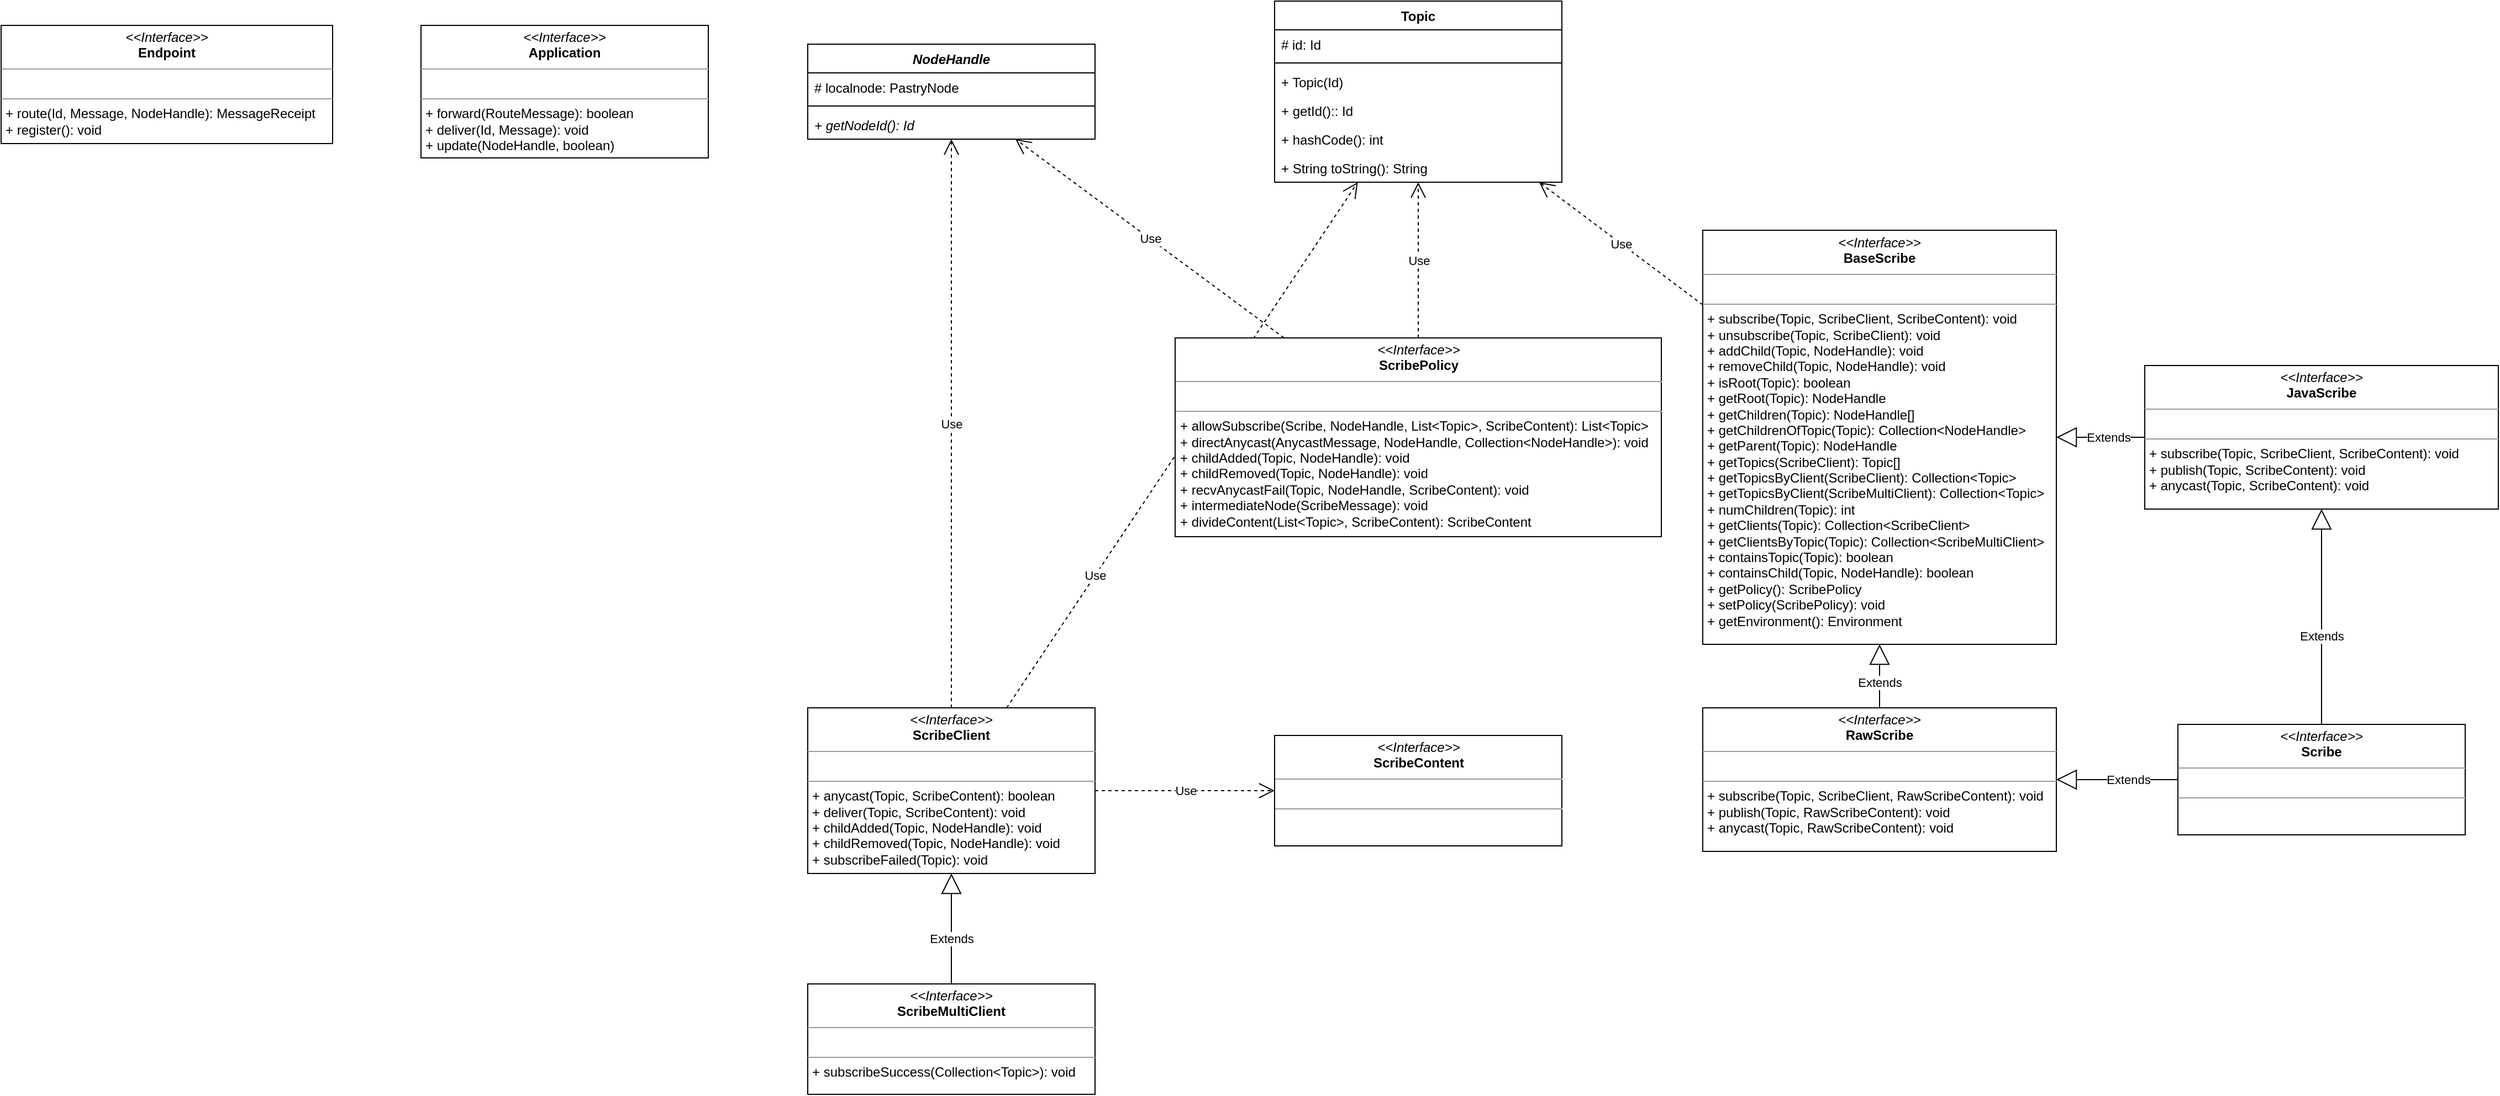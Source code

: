 <mxfile version="21.2.4" type="github">
  <diagram name="Page-1" id="PV-v512FcYgKe9rmVvOx">
    <mxGraphModel dx="2670" dy="819" grid="1" gridSize="10" guides="1" tooltips="1" connect="1" arrows="1" fold="1" page="1" pageScale="1" pageWidth="827" pageHeight="1169" math="0" shadow="0">
      <root>
        <mxCell id="0" />
        <mxCell id="1" parent="0" />
        <mxCell id="hgs2_hbNB6EHdo05LwJM-9" value="Use" style="endArrow=open;endSize=12;dashed=1;html=1;rounded=0;" edge="1" parent="1" source="31Kd5paVXIL3qbrK54Rh-2" target="31Kd5paVXIL3qbrK54Rh-10">
          <mxGeometry x="-0.496" width="160" relative="1" as="geometry">
            <mxPoint x="320" y="1290" as="sourcePoint" />
            <mxPoint x="320" y="993" as="targetPoint" />
            <mxPoint as="offset" />
          </mxGeometry>
        </mxCell>
        <mxCell id="31Kd5paVXIL3qbrK54Rh-1" value="&lt;p style=&quot;margin:0px;margin-top:4px;text-align:center;&quot;&gt;&lt;i&gt;&amp;lt;&amp;lt;Interface&amp;gt;&amp;gt;&lt;/i&gt;&lt;br&gt;&lt;b&gt;Application&lt;/b&gt;&lt;br&gt;&lt;/p&gt;&lt;hr size=&quot;1&quot;&gt;&lt;p style=&quot;margin:0px;margin-left:4px;&quot;&gt;&lt;br&gt;&lt;/p&gt;&lt;hr size=&quot;1&quot;&gt;&lt;p style=&quot;margin:0px;margin-left:4px;&quot;&gt;+ forward(RouteMessage): boolean&lt;br&gt;&lt;/p&gt;&lt;p style=&quot;margin:0px;margin-left:4px;&quot;&gt;+ deliver(Id, Message)&lt;span style=&quot;background-color: initial;&quot;&gt;: void&lt;/span&gt;&lt;/p&gt;&lt;p style=&quot;margin:0px;margin-left:4px;&quot;&gt;&lt;span style=&quot;background-color: initial;&quot;&gt;+ update(NodeHandle, boolean)&lt;/span&gt;&lt;/p&gt;" style="verticalAlign=top;align=left;overflow=fill;fontSize=12;fontFamily=Helvetica;html=1;rounded=0;shadow=0;comic=0;labelBackgroundColor=none;strokeWidth=1" parent="1" vertex="1">
          <mxGeometry x="-340" y="672" width="260" height="120" as="geometry" />
        </mxCell>
        <mxCell id="31Kd5paVXIL3qbrK54Rh-2" value="&lt;p style=&quot;margin:0px;margin-top:4px;text-align:center;&quot;&gt;&lt;i&gt;&amp;lt;&amp;lt;Interface&amp;gt;&amp;gt;&lt;/i&gt;&lt;br&gt;&lt;b&gt;ScribeClient&lt;/b&gt;&lt;br&gt;&lt;/p&gt;&lt;hr size=&quot;1&quot;&gt;&lt;p style=&quot;margin:0px;margin-left:4px;&quot;&gt;&lt;br&gt;&lt;/p&gt;&lt;hr size=&quot;1&quot;&gt;&lt;p style=&quot;margin:0px;margin-left:4px;&quot;&gt;+ anycast(Topic, ScribeContent): boolean&lt;br&gt;&lt;/p&gt;&lt;p style=&quot;margin:0px;margin-left:4px;&quot;&gt;+ deliver(Topic, ScribeContent)&lt;span style=&quot;background-color: initial;&quot;&gt;: void&lt;/span&gt;&lt;/p&gt;&lt;p style=&quot;margin:0px;margin-left:4px;&quot;&gt;&lt;span style=&quot;background-color: initial;&quot;&gt;+ childAdded(Topic, NodeHandle): void&lt;/span&gt;&lt;/p&gt;&lt;p style=&quot;margin:0px;margin-left:4px;&quot;&gt;&lt;span style=&quot;background-color: initial;&quot;&gt;+ childRemoved(Topic, NodeHandle): void&lt;/span&gt;&lt;/p&gt;&lt;p style=&quot;margin:0px;margin-left:4px;&quot;&gt;&lt;span style=&quot;background-color: initial;&quot;&gt;+ subscribeFailed(Topic): void&lt;/span&gt;&lt;/p&gt;" style="verticalAlign=top;align=left;overflow=fill;fontSize=12;fontFamily=Helvetica;html=1;rounded=0;shadow=0;comic=0;labelBackgroundColor=none;strokeWidth=1" parent="1" vertex="1">
          <mxGeometry x="10" y="1290" width="260" height="150" as="geometry" />
        </mxCell>
        <mxCell id="31Kd5paVXIL3qbrK54Rh-3" value="NodeHandle" style="swimlane;fontStyle=3;align=center;verticalAlign=top;childLayout=stackLayout;horizontal=1;startSize=26;horizontalStack=0;resizeParent=1;resizeParentMax=0;resizeLast=0;collapsible=1;marginBottom=0;" parent="1" vertex="1">
          <mxGeometry x="10" y="689" width="260" height="86" as="geometry" />
        </mxCell>
        <mxCell id="31Kd5paVXIL3qbrK54Rh-4" value="# localnode: PastryNode" style="text;strokeColor=none;fillColor=none;align=left;verticalAlign=top;spacingLeft=4;spacingRight=4;overflow=hidden;rotatable=0;points=[[0,0.5],[1,0.5]];portConstraint=eastwest;" parent="31Kd5paVXIL3qbrK54Rh-3" vertex="1">
          <mxGeometry y="26" width="260" height="26" as="geometry" />
        </mxCell>
        <mxCell id="31Kd5paVXIL3qbrK54Rh-5" value="" style="line;strokeWidth=1;fillColor=none;align=left;verticalAlign=middle;spacingTop=-1;spacingLeft=3;spacingRight=3;rotatable=0;labelPosition=right;points=[];portConstraint=eastwest;strokeColor=inherit;" parent="31Kd5paVXIL3qbrK54Rh-3" vertex="1">
          <mxGeometry y="52" width="260" height="8" as="geometry" />
        </mxCell>
        <mxCell id="31Kd5paVXIL3qbrK54Rh-6" value="+ getNodeId(): Id" style="text;strokeColor=none;fillColor=none;align=left;verticalAlign=top;spacingLeft=4;spacingRight=4;overflow=hidden;rotatable=0;points=[[0,0.5],[1,0.5]];portConstraint=eastwest;fontStyle=2" parent="31Kd5paVXIL3qbrK54Rh-3" vertex="1">
          <mxGeometry y="60" width="260" height="26" as="geometry" />
        </mxCell>
        <mxCell id="31Kd5paVXIL3qbrK54Rh-7" value="&lt;p style=&quot;margin:0px;margin-top:4px;text-align:center;&quot;&gt;&lt;i&gt;&amp;lt;&amp;lt;Interface&amp;gt;&amp;gt;&lt;/i&gt;&lt;br&gt;&lt;b&gt;ScribeContent&lt;/b&gt;&lt;br&gt;&lt;/p&gt;&lt;hr size=&quot;1&quot;&gt;&lt;p style=&quot;margin:0px;margin-left:4px;&quot;&gt;&lt;br&gt;&lt;/p&gt;&lt;hr size=&quot;1&quot;&gt;&lt;p style=&quot;margin:0px;margin-left:4px;&quot;&gt;&lt;br&gt;&lt;/p&gt;" style="verticalAlign=top;align=left;overflow=fill;fontSize=12;fontFamily=Helvetica;html=1;rounded=0;shadow=0;comic=0;labelBackgroundColor=none;strokeWidth=1" parent="1" vertex="1">
          <mxGeometry x="432.5" y="1315" width="260" height="100" as="geometry" />
        </mxCell>
        <mxCell id="31Kd5paVXIL3qbrK54Rh-8" value="Use" style="endArrow=open;endSize=12;dashed=1;html=1;rounded=0;exitX=0.5;exitY=0;exitDx=0;exitDy=0;" parent="1" source="31Kd5paVXIL3qbrK54Rh-2" target="31Kd5paVXIL3qbrK54Rh-3" edge="1">
          <mxGeometry width="160" relative="1" as="geometry">
            <mxPoint x="-205" y="1278" as="sourcePoint" />
            <mxPoint x="-270" y="1278" as="targetPoint" />
          </mxGeometry>
        </mxCell>
        <mxCell id="31Kd5paVXIL3qbrK54Rh-9" value="Use" style="endArrow=open;endSize=12;dashed=1;html=1;rounded=0;" parent="1" source="31Kd5paVXIL3qbrK54Rh-2" target="31Kd5paVXIL3qbrK54Rh-7" edge="1">
          <mxGeometry width="160" relative="1" as="geometry">
            <mxPoint x="320" y="1270" as="sourcePoint" />
            <mxPoint x="481.111" y="1160" as="targetPoint" />
          </mxGeometry>
        </mxCell>
        <mxCell id="31Kd5paVXIL3qbrK54Rh-10" value="Topic" style="swimlane;fontStyle=1;align=center;verticalAlign=top;childLayout=stackLayout;horizontal=1;startSize=26;horizontalStack=0;resizeParent=1;resizeParentMax=0;resizeLast=0;collapsible=1;marginBottom=0;" parent="1" vertex="1">
          <mxGeometry x="432.5" y="650" width="260" height="164" as="geometry" />
        </mxCell>
        <mxCell id="31Kd5paVXIL3qbrK54Rh-11" value="# id: Id" style="text;strokeColor=none;fillColor=none;align=left;verticalAlign=top;spacingLeft=4;spacingRight=4;overflow=hidden;rotatable=0;points=[[0,0.5],[1,0.5]];portConstraint=eastwest;" parent="31Kd5paVXIL3qbrK54Rh-10" vertex="1">
          <mxGeometry y="26" width="260" height="26" as="geometry" />
        </mxCell>
        <mxCell id="31Kd5paVXIL3qbrK54Rh-19" value="" style="line;strokeWidth=1;fillColor=none;align=left;verticalAlign=middle;spacingTop=-1;spacingLeft=3;spacingRight=3;rotatable=0;labelPosition=right;points=[];portConstraint=eastwest;strokeColor=inherit;" parent="31Kd5paVXIL3qbrK54Rh-10" vertex="1">
          <mxGeometry y="52" width="260" height="8" as="geometry" />
        </mxCell>
        <mxCell id="31Kd5paVXIL3qbrK54Rh-20" value="+ Topic(Id)" style="text;strokeColor=none;fillColor=none;align=left;verticalAlign=top;spacingLeft=4;spacingRight=4;overflow=hidden;rotatable=0;points=[[0,0.5],[1,0.5]];portConstraint=eastwest;fontStyle=0" parent="31Kd5paVXIL3qbrK54Rh-10" vertex="1">
          <mxGeometry y="60" width="260" height="26" as="geometry" />
        </mxCell>
        <mxCell id="31Kd5paVXIL3qbrK54Rh-23" value="+ getId():: Id" style="text;strokeColor=none;fillColor=none;align=left;verticalAlign=top;spacingLeft=4;spacingRight=4;overflow=hidden;rotatable=0;points=[[0,0.5],[1,0.5]];portConstraint=eastwest;fontStyle=0" parent="31Kd5paVXIL3qbrK54Rh-10" vertex="1">
          <mxGeometry y="86" width="260" height="26" as="geometry" />
        </mxCell>
        <mxCell id="31Kd5paVXIL3qbrK54Rh-22" value="+ hashCode(): int" style="text;strokeColor=none;fillColor=none;align=left;verticalAlign=top;spacingLeft=4;spacingRight=4;overflow=hidden;rotatable=0;points=[[0,0.5],[1,0.5]];portConstraint=eastwest;fontStyle=0" parent="31Kd5paVXIL3qbrK54Rh-10" vertex="1">
          <mxGeometry y="112" width="260" height="26" as="geometry" />
        </mxCell>
        <mxCell id="31Kd5paVXIL3qbrK54Rh-21" value="+ String toString(): String" style="text;strokeColor=none;fillColor=none;align=left;verticalAlign=top;spacingLeft=4;spacingRight=4;overflow=hidden;rotatable=0;points=[[0,0.5],[1,0.5]];portConstraint=eastwest;fontStyle=0" parent="31Kd5paVXIL3qbrK54Rh-10" vertex="1">
          <mxGeometry y="138" width="260" height="26" as="geometry" />
        </mxCell>
        <mxCell id="31Kd5paVXIL3qbrK54Rh-24" value="&lt;p style=&quot;margin:0px;margin-top:4px;text-align:center;&quot;&gt;&lt;i&gt;&amp;lt;&amp;lt;Interface&amp;gt;&amp;gt;&lt;/i&gt;&lt;br&gt;&lt;b&gt;Endpoint&lt;/b&gt;&lt;br&gt;&lt;/p&gt;&lt;hr size=&quot;1&quot;&gt;&lt;p style=&quot;margin:0px;margin-left:4px;&quot;&gt;&lt;br&gt;&lt;/p&gt;&lt;hr size=&quot;1&quot;&gt;&lt;p style=&quot;margin:0px;margin-left:4px;&quot;&gt;+ route(Id, Message, NodeHandle): MessageReceipt&lt;br&gt;&lt;/p&gt;&lt;p style=&quot;margin:0px;margin-left:4px;&quot;&gt;+&amp;nbsp;register()&lt;span style=&quot;background-color: initial;&quot;&gt;: void&lt;/span&gt;&lt;/p&gt;" style="verticalAlign=top;align=left;overflow=fill;fontSize=12;fontFamily=Helvetica;html=1;rounded=0;shadow=0;comic=0;labelBackgroundColor=none;strokeWidth=1" parent="1" vertex="1">
          <mxGeometry x="-720" y="672" width="300" height="107" as="geometry" />
        </mxCell>
        <mxCell id="31Kd5paVXIL3qbrK54Rh-26" value="&lt;p style=&quot;margin:0px;margin-top:4px;text-align:center;&quot;&gt;&lt;i&gt;&amp;lt;&amp;lt;Interface&amp;gt;&amp;gt;&lt;/i&gt;&lt;br&gt;&lt;b&gt;Scribe&lt;/b&gt;&lt;br&gt;&lt;/p&gt;&lt;hr size=&quot;1&quot;&gt;&lt;p style=&quot;margin:0px;margin-left:4px;&quot;&gt;&lt;br&gt;&lt;/p&gt;&lt;hr size=&quot;1&quot;&gt;&lt;p style=&quot;margin:0px;margin-left:4px;&quot;&gt;&lt;br&gt;&lt;/p&gt;" style="verticalAlign=top;align=left;overflow=fill;fontSize=12;fontFamily=Helvetica;html=1;rounded=0;shadow=0;comic=0;labelBackgroundColor=none;strokeWidth=1" parent="1" vertex="1">
          <mxGeometry x="1250" y="1305" width="260" height="100" as="geometry" />
        </mxCell>
        <mxCell id="31Kd5paVXIL3qbrK54Rh-27" value="&lt;p style=&quot;margin:0px;margin-top:4px;text-align:center;&quot;&gt;&lt;i&gt;&amp;lt;&amp;lt;Interface&amp;gt;&amp;gt;&lt;/i&gt;&lt;br&gt;&lt;b&gt;JavaScribe&lt;/b&gt;&lt;br&gt;&lt;/p&gt;&lt;hr size=&quot;1&quot;&gt;&lt;p style=&quot;margin:0px;margin-left:4px;&quot;&gt;&lt;br&gt;&lt;/p&gt;&lt;hr size=&quot;1&quot;&gt;&lt;p style=&quot;margin:0px;margin-left:4px;&quot;&gt;+ subscribe(Topic, ScribeClient, ScribeContent): void&lt;/p&gt;&lt;p style=&quot;margin:0px;margin-left:4px;&quot;&gt;+ publish(Topic, ScribeContent): void&lt;/p&gt;&lt;p style=&quot;margin:0px;margin-left:4px;&quot;&gt;+ anycast(Topic, ScribeContent): void&lt;/p&gt;" style="verticalAlign=top;align=left;overflow=fill;fontSize=12;fontFamily=Helvetica;html=1;rounded=0;shadow=0;comic=0;labelBackgroundColor=none;strokeWidth=1" parent="1" vertex="1">
          <mxGeometry x="1220" y="980" width="320" height="130" as="geometry" />
        </mxCell>
        <mxCell id="31Kd5paVXIL3qbrK54Rh-28" value="Extends" style="endArrow=block;endSize=16;endFill=0;html=1;rounded=0;" parent="1" source="31Kd5paVXIL3qbrK54Rh-26" target="31Kd5paVXIL3qbrK54Rh-27" edge="1">
          <mxGeometry x="-0.176" width="160" relative="1" as="geometry">
            <mxPoint x="1136" y="1669" as="sourcePoint" />
            <mxPoint x="1136" y="1620" as="targetPoint" />
            <mxPoint as="offset" />
          </mxGeometry>
        </mxCell>
        <mxCell id="31Kd5paVXIL3qbrK54Rh-29" value="&lt;p style=&quot;margin:0px;margin-top:4px;text-align:center;&quot;&gt;&lt;i&gt;&amp;lt;&amp;lt;Interface&amp;gt;&amp;gt;&lt;/i&gt;&lt;br&gt;&lt;b&gt;BaseScribe&lt;/b&gt;&lt;br&gt;&lt;/p&gt;&lt;hr size=&quot;1&quot;&gt;&lt;p style=&quot;margin:0px;margin-left:4px;&quot;&gt;&lt;br&gt;&lt;/p&gt;&lt;hr size=&quot;1&quot;&gt;&lt;p style=&quot;margin:0px;margin-left:4px;&quot;&gt;+ subscribe(Topic, ScribeClient, ScribeContent): void&lt;/p&gt;&lt;p style=&quot;margin:0px;margin-left:4px;&quot;&gt;+ unsubscribe(Topic, ScribeClient): void&lt;br&gt;&lt;/p&gt;&lt;p style=&quot;margin:0px;margin-left:4px;&quot;&gt;+ addChild(Topic, NodeHandle): void&lt;/p&gt;&lt;p style=&quot;margin:0px;margin-left:4px;&quot;&gt;+ removeChild(Topic, NodeHandle): void&lt;/p&gt;&lt;p style=&quot;margin:0px;margin-left:4px;&quot;&gt;+ isRoot(Topic): boolean&lt;/p&gt;&lt;p style=&quot;margin:0px;margin-left:4px;&quot;&gt;+ getRoot(Topic): NodeHandle&lt;/p&gt;&lt;p style=&quot;margin:0px;margin-left:4px;&quot;&gt;+ getChildren(Topic): NodeHandle[]&lt;/p&gt;&lt;p style=&quot;margin:0px;margin-left:4px;&quot;&gt;+ getChildrenOfTopic(Topic): Collection&amp;lt;NodeHandle&amp;gt;&lt;/p&gt;&lt;p style=&quot;margin:0px;margin-left:4px;&quot;&gt;+ getParent(Topic): NodeHandle&lt;/p&gt;&lt;p style=&quot;margin:0px;margin-left:4px;&quot;&gt;+ getTopics(ScribeClient): Topic[]&lt;/p&gt;&lt;p style=&quot;margin:0px;margin-left:4px;&quot;&gt;+ getTopicsByClient(ScribeClient): Collection&amp;lt;Topic&amp;gt;&lt;/p&gt;&lt;p style=&quot;margin:0px;margin-left:4px;&quot;&gt;+ getTopicsByClient(ScribeMultiClient): Collection&amp;lt;Topic&amp;gt;&lt;/p&gt;&lt;p style=&quot;margin:0px;margin-left:4px;&quot;&gt;+ numChildren(Topic): int&lt;/p&gt;&lt;p style=&quot;margin:0px;margin-left:4px;&quot;&gt;+ getClients(Topic): Collection&amp;lt;ScribeClient&amp;gt;&lt;/p&gt;&lt;p style=&quot;margin:0px;margin-left:4px;&quot;&gt;+ getClientsByTopic(Topic): Collection&amp;lt;ScribeMultiClient&amp;gt;&lt;/p&gt;&lt;p style=&quot;margin:0px;margin-left:4px;&quot;&gt;+ containsTopic(Topic): boolean&lt;/p&gt;&lt;p style=&quot;margin:0px;margin-left:4px;&quot;&gt;+ containsChild(Topic, NodeHandle): boolean&lt;/p&gt;&lt;p style=&quot;margin:0px;margin-left:4px;&quot;&gt;+ getPolicy(): ScribePolicy&lt;/p&gt;&lt;p style=&quot;margin:0px;margin-left:4px;&quot;&gt;+ setPolicy(ScribePolicy): void&lt;/p&gt;&lt;p style=&quot;margin:0px;margin-left:4px;&quot;&gt;+ getEnvironment(): Environment&lt;/p&gt;" style="verticalAlign=top;align=left;overflow=fill;fontSize=12;fontFamily=Helvetica;html=1;rounded=0;shadow=0;comic=0;labelBackgroundColor=none;strokeWidth=1" parent="1" vertex="1">
          <mxGeometry x="820" y="857.5" width="320" height="375" as="geometry" />
        </mxCell>
        <mxCell id="31Kd5paVXIL3qbrK54Rh-30" value="Extends" style="endArrow=block;endSize=16;endFill=0;html=1;rounded=0;" parent="1" source="31Kd5paVXIL3qbrK54Rh-27" target="31Kd5paVXIL3qbrK54Rh-29" edge="1">
          <mxGeometry x="-0.176" width="160" relative="1" as="geometry">
            <mxPoint x="1350" y="1315" as="sourcePoint" />
            <mxPoint x="1350" y="1230" as="targetPoint" />
            <mxPoint as="offset" />
          </mxGeometry>
        </mxCell>
        <mxCell id="hgs2_hbNB6EHdo05LwJM-3" value="&lt;p style=&quot;margin:0px;margin-top:4px;text-align:center;&quot;&gt;&lt;i&gt;&amp;lt;&amp;lt;Interface&amp;gt;&amp;gt;&lt;/i&gt;&lt;br&gt;&lt;b&gt;ScribePolicy&lt;/b&gt;&lt;br&gt;&lt;/p&gt;&lt;hr size=&quot;1&quot;&gt;&lt;p style=&quot;margin:0px;margin-left:4px;&quot;&gt;&lt;br&gt;&lt;/p&gt;&lt;hr size=&quot;1&quot;&gt;&lt;p style=&quot;margin:0px;margin-left:4px;&quot;&gt;+&amp;nbsp;allowSubscribe(Scribe, NodeHandle, List&amp;lt;Topic&amp;gt;, ScribeContent): List&amp;lt;Topic&amp;gt;&lt;/p&gt;&lt;p style=&quot;margin:0px;margin-left:4px;&quot;&gt;+ directAnycast(AnycastMessage, NodeHandle, Collection&amp;lt;NodeHandle&amp;gt;): void&lt;/p&gt;&lt;p style=&quot;border-color: var(--border-color); margin: 0px 0px 0px 4px;&quot;&gt;+ childAdded(Topic, NodeHandle): void&lt;/p&gt;&lt;p style=&quot;border-color: var(--border-color); margin: 0px 0px 0px 4px;&quot;&gt;&lt;span style=&quot;border-color: var(--border-color); background-color: initial;&quot;&gt;+ childRemoved(Topic, NodeHandle): void&lt;/span&gt;&lt;/p&gt;&lt;p style=&quot;border-color: var(--border-color); margin: 0px 0px 0px 4px;&quot;&gt;&lt;span style=&quot;border-color: var(--border-color); background-color: initial;&quot;&gt;+ recvAnycastFail(Topic, NodeHandle, ScribeContent): void&lt;/span&gt;&lt;/p&gt;&lt;p style=&quot;border-color: var(--border-color); margin: 0px 0px 0px 4px;&quot;&gt;&lt;span style=&quot;border-color: var(--border-color); background-color: initial;&quot;&gt;+ intermediateNode(ScribeMessage): void&lt;/span&gt;&lt;/p&gt;&lt;p style=&quot;border-color: var(--border-color); margin: 0px 0px 0px 4px;&quot;&gt;&lt;span style=&quot;border-color: var(--border-color); background-color: initial;&quot;&gt;+ divideContent(List&amp;lt;Topic&amp;gt;, ScribeContent): ScribeContent&lt;/span&gt;&lt;/p&gt;" style="verticalAlign=top;align=left;overflow=fill;fontSize=12;fontFamily=Helvetica;html=1;rounded=0;shadow=0;comic=0;labelBackgroundColor=none;strokeWidth=1" vertex="1" parent="1">
          <mxGeometry x="342.5" y="955" width="440" height="180" as="geometry" />
        </mxCell>
        <mxCell id="hgs2_hbNB6EHdo05LwJM-4" value="&lt;p style=&quot;margin:0px;margin-top:4px;text-align:center;&quot;&gt;&lt;i&gt;&amp;lt;&amp;lt;Interface&amp;gt;&amp;gt;&lt;/i&gt;&lt;br&gt;&lt;b&gt;ScribeMultiClient&lt;/b&gt;&lt;br&gt;&lt;/p&gt;&lt;hr size=&quot;1&quot;&gt;&lt;p style=&quot;margin:0px;margin-left:4px;&quot;&gt;&lt;br&gt;&lt;/p&gt;&lt;hr size=&quot;1&quot;&gt;&lt;p style=&quot;margin:0px;margin-left:4px;&quot;&gt;&lt;span style=&quot;background-color: initial;&quot;&gt;+ subscribeSuccess(Collection&amp;lt;Topic&amp;gt;): void&lt;/span&gt;&lt;br&gt;&lt;/p&gt;" style="verticalAlign=top;align=left;overflow=fill;fontSize=12;fontFamily=Helvetica;html=1;rounded=0;shadow=0;comic=0;labelBackgroundColor=none;strokeWidth=1" vertex="1" parent="1">
          <mxGeometry x="10" y="1540" width="260" height="100" as="geometry" />
        </mxCell>
        <mxCell id="hgs2_hbNB6EHdo05LwJM-5" value="Extends" style="endArrow=block;endSize=16;endFill=0;html=1;rounded=0;" edge="1" parent="1" source="hgs2_hbNB6EHdo05LwJM-4" target="31Kd5paVXIL3qbrK54Rh-2">
          <mxGeometry x="-0.176" width="160" relative="1" as="geometry">
            <mxPoint x="500" y="1440" as="sourcePoint" />
            <mxPoint x="420" y="1440" as="targetPoint" />
            <mxPoint as="offset" />
          </mxGeometry>
        </mxCell>
        <mxCell id="hgs2_hbNB6EHdo05LwJM-6" value="&lt;p style=&quot;margin:0px;margin-top:4px;text-align:center;&quot;&gt;&lt;i&gt;&amp;lt;&amp;lt;Interface&amp;gt;&amp;gt;&lt;/i&gt;&lt;br&gt;&lt;b&gt;RawScribe&lt;/b&gt;&lt;br&gt;&lt;/p&gt;&lt;hr size=&quot;1&quot;&gt;&lt;p style=&quot;margin:0px;margin-left:4px;&quot;&gt;&lt;br&gt;&lt;/p&gt;&lt;hr size=&quot;1&quot;&gt;&lt;p style=&quot;margin:0px;margin-left:4px;&quot;&gt;+ subscribe(Topic, ScribeClient, RawScribeContent): void&lt;/p&gt;&lt;p style=&quot;margin:0px;margin-left:4px;&quot;&gt;+ publish(Topic, RawScribeContent): void&lt;/p&gt;&lt;p style=&quot;margin:0px;margin-left:4px;&quot;&gt;+ anycast(Topic, RawScribeContent): void&lt;/p&gt;" style="verticalAlign=top;align=left;overflow=fill;fontSize=12;fontFamily=Helvetica;html=1;rounded=0;shadow=0;comic=0;labelBackgroundColor=none;strokeWidth=1" vertex="1" parent="1">
          <mxGeometry x="820" y="1290" width="320" height="130" as="geometry" />
        </mxCell>
        <mxCell id="hgs2_hbNB6EHdo05LwJM-7" value="Extends" style="endArrow=block;endSize=16;endFill=0;html=1;rounded=0;" edge="1" parent="1" source="hgs2_hbNB6EHdo05LwJM-6" target="31Kd5paVXIL3qbrK54Rh-29">
          <mxGeometry x="-0.176" width="160" relative="1" as="geometry">
            <mxPoint x="1390" y="1315" as="sourcePoint" />
            <mxPoint x="1390" y="1120" as="targetPoint" />
            <mxPoint as="offset" />
          </mxGeometry>
        </mxCell>
        <mxCell id="hgs2_hbNB6EHdo05LwJM-8" value="Extends" style="endArrow=block;endSize=16;endFill=0;html=1;rounded=0;" edge="1" parent="1" source="31Kd5paVXIL3qbrK54Rh-26" target="hgs2_hbNB6EHdo05LwJM-6">
          <mxGeometry x="-0.176" width="160" relative="1" as="geometry">
            <mxPoint x="990" y="1300" as="sourcePoint" />
            <mxPoint x="990" y="1243" as="targetPoint" />
            <mxPoint as="offset" />
          </mxGeometry>
        </mxCell>
        <mxCell id="hgs2_hbNB6EHdo05LwJM-13" value="Use" style="endArrow=open;endSize=12;dashed=1;html=1;rounded=0;" edge="1" parent="1" source="31Kd5paVXIL3qbrK54Rh-29" target="31Kd5paVXIL3qbrK54Rh-10">
          <mxGeometry width="160" relative="1" as="geometry">
            <mxPoint x="378" y="1290" as="sourcePoint" />
            <mxPoint x="577" y="1032" as="targetPoint" />
          </mxGeometry>
        </mxCell>
        <mxCell id="hgs2_hbNB6EHdo05LwJM-14" value="Use" style="endArrow=open;endSize=12;dashed=1;html=1;rounded=0;" edge="1" parent="1" source="hgs2_hbNB6EHdo05LwJM-3" target="31Kd5paVXIL3qbrK54Rh-10">
          <mxGeometry width="160" relative="1" as="geometry">
            <mxPoint x="830" y="1007" as="sourcePoint" />
            <mxPoint x="770" y="989" as="targetPoint" />
          </mxGeometry>
        </mxCell>
        <mxCell id="hgs2_hbNB6EHdo05LwJM-15" value="Use" style="endArrow=open;endSize=12;dashed=1;html=1;rounded=0;" edge="1" parent="1" source="hgs2_hbNB6EHdo05LwJM-3" target="31Kd5paVXIL3qbrK54Rh-3">
          <mxGeometry width="160" relative="1" as="geometry">
            <mxPoint x="245" y="1067" as="sourcePoint" />
            <mxPoint x="510" y="988" as="targetPoint" />
          </mxGeometry>
        </mxCell>
      </root>
    </mxGraphModel>
  </diagram>
</mxfile>
